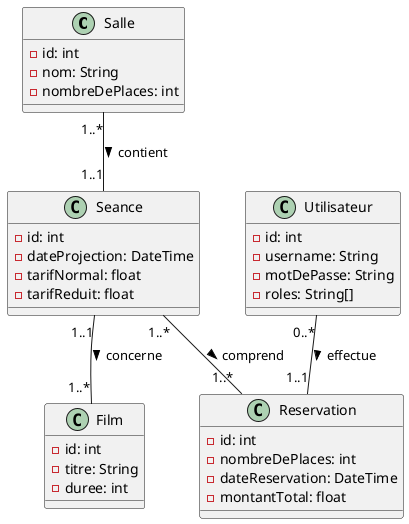 @startuml

class Salle {
    - id: int
    - nom: String
    - nombreDePlaces: int
}

class Seance {
    - id: int
    - dateProjection: DateTime
    - tarifNormal: float
    - tarifReduit: float
}

class Film {
    - id: int
    - titre: String
    - duree: int
}

class Utilisateur {
    - id: int
    - username: String
    - motDePasse: String
    - roles: String[]
}

class Reservation {
    - id: int
    - nombreDePlaces: int
    - dateReservation: DateTime
    - montantTotal: float
}

Salle "1..*" -- "1..1" Seance : contient >
Seance "1..1" -- "1..*" Film : concerne >
Utilisateur "0..*" -- "1..1" Reservation : effectue >
Seance "1..*" -- "1..*" Reservation : comprend >

@enduml
